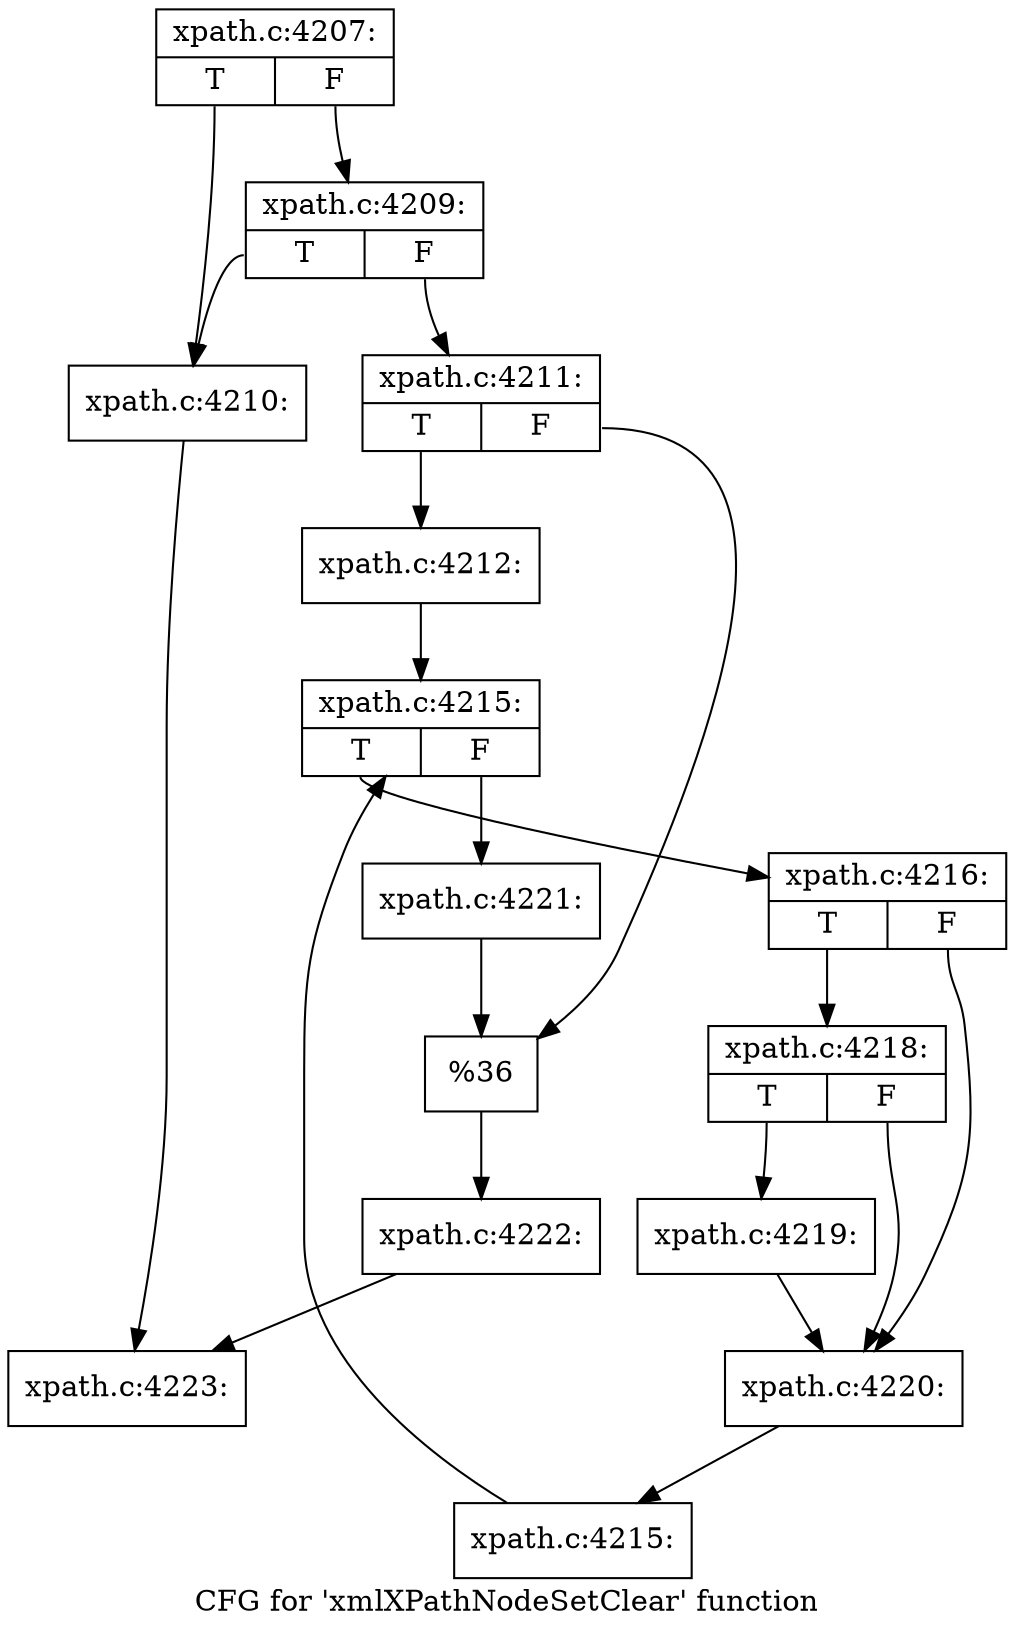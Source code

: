 digraph "CFG for 'xmlXPathNodeSetClear' function" {
	label="CFG for 'xmlXPathNodeSetClear' function";

	Node0x506a3e0 [shape=record,label="{xpath.c:4207:|{<s0>T|<s1>F}}"];
	Node0x506a3e0:s0 -> Node0x506a4e0;
	Node0x506a3e0:s1 -> Node0x506a5d0;
	Node0x506a5d0 [shape=record,label="{xpath.c:4209:|{<s0>T|<s1>F}}"];
	Node0x506a5d0:s0 -> Node0x506a4e0;
	Node0x506a5d0:s1 -> Node0x506a580;
	Node0x506a4e0 [shape=record,label="{xpath.c:4210:}"];
	Node0x506a4e0 -> Node0x5074f20;
	Node0x506a580 [shape=record,label="{xpath.c:4211:|{<s0>T|<s1>F}}"];
	Node0x506a580:s0 -> Node0x507b590;
	Node0x506a580:s1 -> Node0x507b5e0;
	Node0x507b590 [shape=record,label="{xpath.c:4212:}"];
	Node0x507b590 -> Node0x507bfb0;
	Node0x507bfb0 [shape=record,label="{xpath.c:4215:|{<s0>T|<s1>F}}"];
	Node0x507bfb0:s0 -> Node0x507c290;
	Node0x507bfb0:s1 -> Node0x507be10;
	Node0x507c290 [shape=record,label="{xpath.c:4216:|{<s0>T|<s1>F}}"];
	Node0x507c290:s0 -> Node0x507cba0;
	Node0x507c290:s1 -> Node0x507cb50;
	Node0x507cba0 [shape=record,label="{xpath.c:4218:|{<s0>T|<s1>F}}"];
	Node0x507cba0:s0 -> Node0x507cb00;
	Node0x507cba0:s1 -> Node0x507cb50;
	Node0x507cb00 [shape=record,label="{xpath.c:4219:}"];
	Node0x507cb00 -> Node0x507cb50;
	Node0x507cb50 [shape=record,label="{xpath.c:4220:}"];
	Node0x507cb50 -> Node0x507c200;
	Node0x507c200 [shape=record,label="{xpath.c:4215:}"];
	Node0x507c200 -> Node0x507bfb0;
	Node0x507be10 [shape=record,label="{xpath.c:4221:}"];
	Node0x507be10 -> Node0x507b5e0;
	Node0x507b5e0 [shape=record,label="{%36}"];
	Node0x507b5e0 -> Node0x506a530;
	Node0x506a530 [shape=record,label="{xpath.c:4222:}"];
	Node0x506a530 -> Node0x5074f20;
	Node0x5074f20 [shape=record,label="{xpath.c:4223:}"];
}
